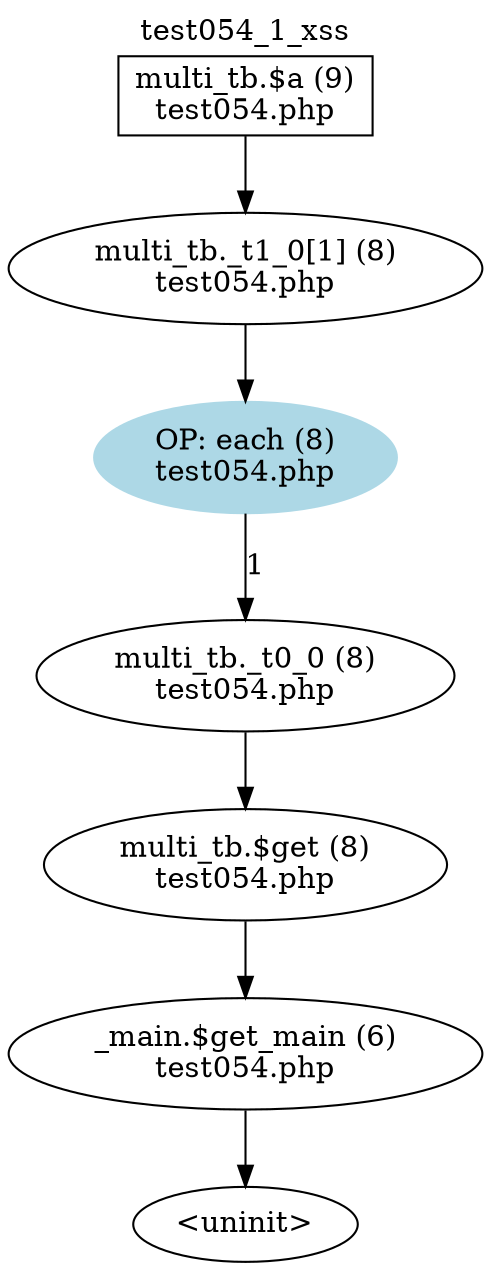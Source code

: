 digraph cfg {
  label="test054_1_xss";
  labelloc=t;
  n1 [shape=box, label="multi_tb.$a (9)\ntest054.php"];
  n2 [shape=ellipse, label="multi_tb._t1_0[1] (8)\ntest054.php"];
  n3 [shape=ellipse, label="OP: each (8)\ntest054.php",style=filled,color=lightblue];
  n4 [shape=ellipse, label="multi_tb._t0_0 (8)\ntest054.php"];
  n5 [shape=ellipse, label="multi_tb.$get (8)\ntest054.php"];
  n6 [shape=ellipse, label="_main.$get_main (6)\ntest054.php"];
  n7 [shape=ellipse, label="<uninit>"];
  n1 -> n2;
  n2 -> n3;
  n3 -> n4[label="1"];
  n4 -> n5;
  n5 -> n6;
  n6 -> n7;
}
